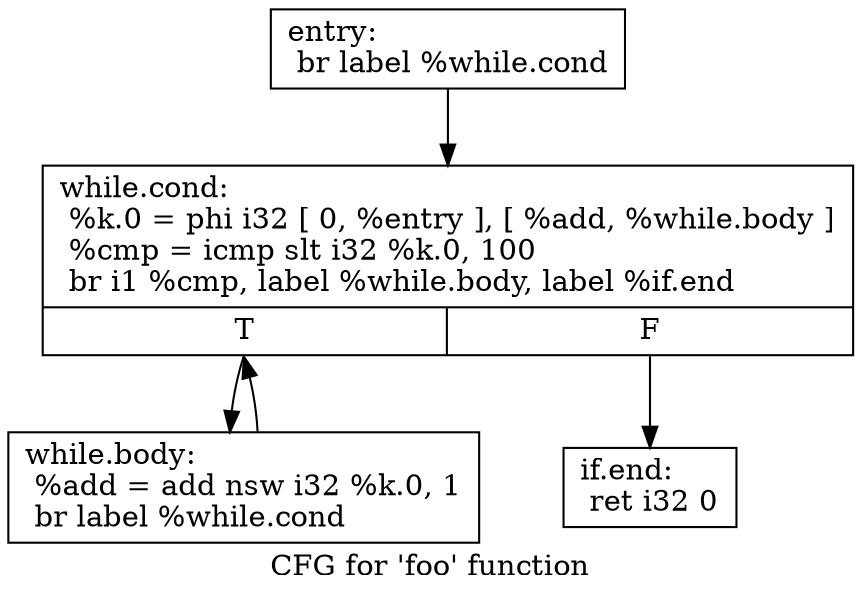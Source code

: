 digraph "CFG for 'foo' function" {
	label="CFG for 'foo' function";

	Node0x558cd724fe70 [shape=record,label="{entry:\l  br label %while.cond\l}"];
	Node0x558cd724fe70 -> Node0x558cd7250000;
	Node0x558cd7250000 [shape=record,label="{while.cond:                                       \l  %k.0 = phi i32 [ 0, %entry ], [ %add, %while.body ]\l  %cmp = icmp slt i32 %k.0, 100\l  br i1 %cmp, label %while.body, label %if.end\l|{<s0>T|<s1>F}}"];
	Node0x558cd7250000:s0 -> Node0x558cd7250770;
	Node0x558cd7250000:s1 -> Node0x558cd72509d0;
	Node0x558cd7250770 [shape=record,label="{while.body:                                       \l  %add = add nsw i32 %k.0, 1\l  br label %while.cond\l}"];
	Node0x558cd7250770 -> Node0x558cd7250000;
	Node0x558cd72509d0 [shape=record,label="{if.end:                                           \l  ret i32 0\l}"];
}
